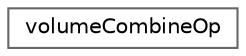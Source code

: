 digraph "Graphical Class Hierarchy"
{
 // LATEX_PDF_SIZE
  bgcolor="transparent";
  edge [fontname=Helvetica,fontsize=10,labelfontname=Helvetica,labelfontsize=10];
  node [fontname=Helvetica,fontsize=10,shape=box,height=0.2,width=0.4];
  rankdir="LR";
  Node0 [id="Node000000",label="volumeCombineOp",height=0.2,width=0.4,color="grey40", fillcolor="white", style="filled",URL="$classFoam_1_1volumeCombineOp.html",tooltip=" "];
}
